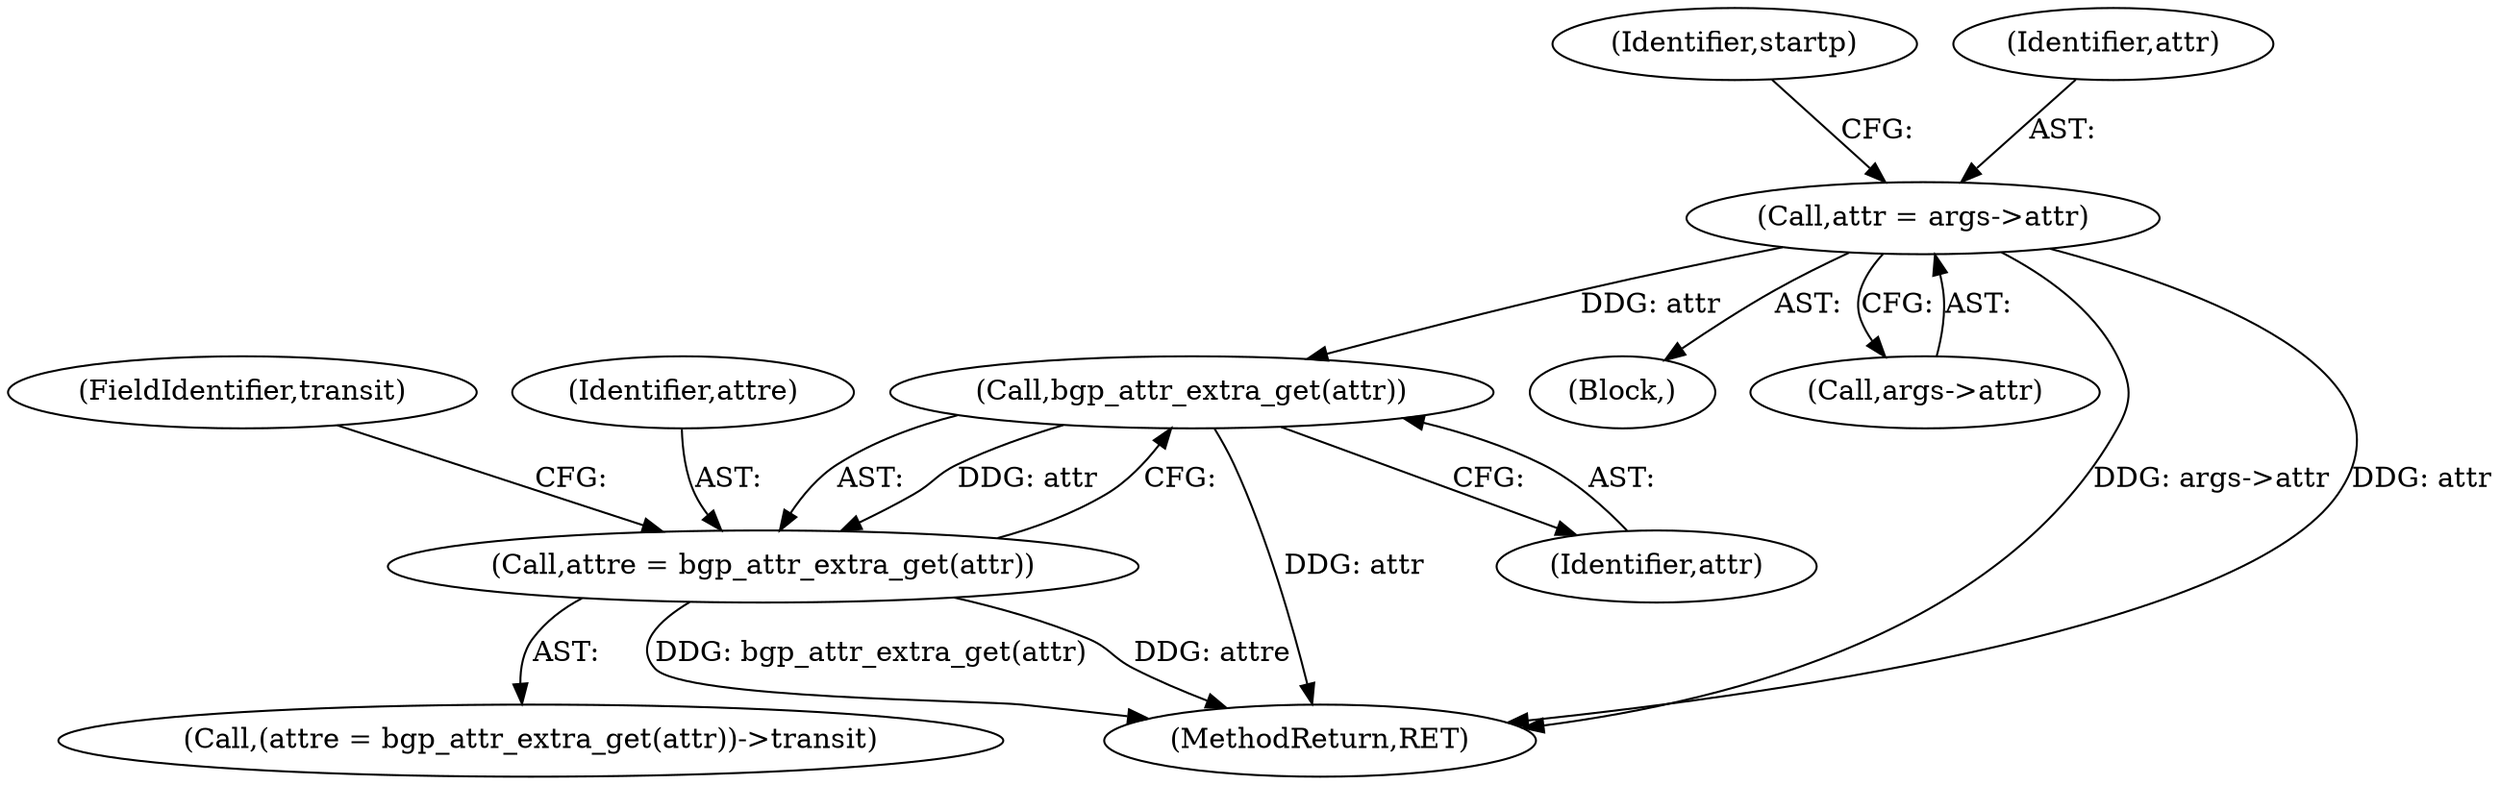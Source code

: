 digraph "0_savannah_8794e8d229dc9fe29ea31424883433d4880ef408@pointer" {
"1000121" [label="(Call,attr = args->attr)"];
"1000206" [label="(Call,bgp_attr_extra_get(attr))"];
"1000204" [label="(Call,attre = bgp_attr_extra_get(attr))"];
"1000107" [label="(Block,)"];
"1000123" [label="(Call,args->attr)"];
"1000206" [label="(Call,bgp_attr_extra_get(attr))"];
"1000204" [label="(Call,attre = bgp_attr_extra_get(attr))"];
"1000265" [label="(MethodReturn,RET)"];
"1000127" [label="(Identifier,startp)"];
"1000122" [label="(Identifier,attr)"];
"1000203" [label="(Call,(attre = bgp_attr_extra_get(attr))->transit)"];
"1000208" [label="(FieldIdentifier,transit)"];
"1000205" [label="(Identifier,attre)"];
"1000121" [label="(Call,attr = args->attr)"];
"1000207" [label="(Identifier,attr)"];
"1000121" -> "1000107"  [label="AST: "];
"1000121" -> "1000123"  [label="CFG: "];
"1000122" -> "1000121"  [label="AST: "];
"1000123" -> "1000121"  [label="AST: "];
"1000127" -> "1000121"  [label="CFG: "];
"1000121" -> "1000265"  [label="DDG: args->attr"];
"1000121" -> "1000265"  [label="DDG: attr"];
"1000121" -> "1000206"  [label="DDG: attr"];
"1000206" -> "1000204"  [label="AST: "];
"1000206" -> "1000207"  [label="CFG: "];
"1000207" -> "1000206"  [label="AST: "];
"1000204" -> "1000206"  [label="CFG: "];
"1000206" -> "1000265"  [label="DDG: attr"];
"1000206" -> "1000204"  [label="DDG: attr"];
"1000204" -> "1000203"  [label="AST: "];
"1000205" -> "1000204"  [label="AST: "];
"1000208" -> "1000204"  [label="CFG: "];
"1000204" -> "1000265"  [label="DDG: bgp_attr_extra_get(attr)"];
"1000204" -> "1000265"  [label="DDG: attre"];
}
